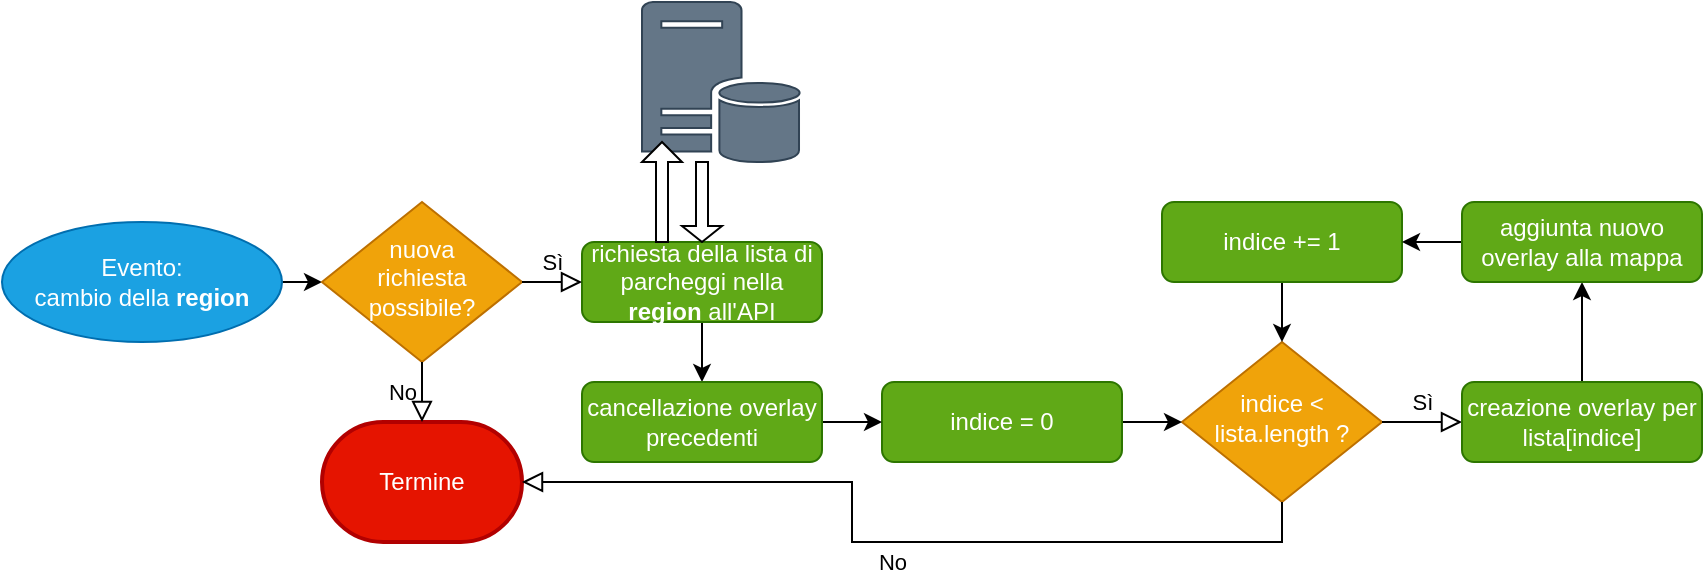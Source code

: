 <mxfile version="13.3.5" type="device"><diagram id="C5RBs43oDa-KdzZeNtuy" name="Page-1"><mxGraphModel dx="946" dy="927" grid="1" gridSize="10" guides="1" tooltips="1" connect="1" arrows="1" fold="1" page="1" pageScale="1" pageWidth="827" pageHeight="1169" math="0" shadow="0"><root><mxCell id="WIyWlLk6GJQsqaUBKTNV-0"/><mxCell id="WIyWlLk6GJQsqaUBKTNV-1" parent="WIyWlLk6GJQsqaUBKTNV-0"/><mxCell id="g-PUserO_oCZNJ0hFiCU-12" style="edgeStyle=orthogonalEdgeStyle;rounded=0;orthogonalLoop=1;jettySize=auto;html=1;exitX=0.5;exitY=1;exitDx=0;exitDy=0;entryX=0.5;entryY=0;entryDx=0;entryDy=0;" edge="1" parent="WIyWlLk6GJQsqaUBKTNV-1" source="AGf0pGyurC--cD6sBLmf-0" target="g-PUserO_oCZNJ0hFiCU-11"><mxGeometry relative="1" as="geometry"/></mxCell><mxCell id="AGf0pGyurC--cD6sBLmf-0" value="richiesta della lista di parcheggi nella &lt;b&gt;region&lt;/b&gt; all'API" style="rounded=1;whiteSpace=wrap;html=1;fontSize=12;glass=0;strokeWidth=1;shadow=0;fillColor=#60a917;strokeColor=#2D7600;fontColor=#ffffff;" parent="WIyWlLk6GJQsqaUBKTNV-1" vertex="1"><mxGeometry x="300" y="120" width="120" height="40" as="geometry"/></mxCell><mxCell id="WIyWlLk6GJQsqaUBKTNV-6" value="indice &amp;lt; lista.length ?" style="rhombus;whiteSpace=wrap;html=1;shadow=0;fontFamily=Helvetica;fontSize=12;align=center;strokeWidth=1;spacing=6;spacingTop=-4;fillColor=#f0a30a;strokeColor=#BD7000;fontColor=#ffffff;" parent="WIyWlLk6GJQsqaUBKTNV-1" vertex="1"><mxGeometry x="600" y="170" width="100" height="80" as="geometry"/></mxCell><mxCell id="g-PUserO_oCZNJ0hFiCU-10" style="edgeStyle=orthogonalEdgeStyle;rounded=0;orthogonalLoop=1;jettySize=auto;html=1;exitX=1;exitY=0.5;exitDx=0;exitDy=0;entryX=0;entryY=0.5;entryDx=0;entryDy=0;" edge="1" parent="WIyWlLk6GJQsqaUBKTNV-1" source="AGf0pGyurC--cD6sBLmf-4" target="g-PUserO_oCZNJ0hFiCU-7"><mxGeometry relative="1" as="geometry"/></mxCell><mxCell id="AGf0pGyurC--cD6sBLmf-4" value="&lt;span style=&quot;color: rgb(255 , 255 , 255)&quot;&gt;Evento:&lt;/span&gt;&lt;br style=&quot;color: rgb(255 , 255 , 255)&quot;&gt;&lt;span style=&quot;color: rgb(255 , 255 , 255)&quot;&gt;cambio della &lt;b&gt;region&lt;/b&gt;&lt;/span&gt;" style="ellipse;whiteSpace=wrap;html=1;rounded=1;shadow=0;glass=0;fillColor=#1ba1e2;strokeColor=#006EAF;fontColor=#ffffff;" parent="WIyWlLk6GJQsqaUBKTNV-1" vertex="1"><mxGeometry x="10" y="110" width="140" height="60" as="geometry"/></mxCell><mxCell id="AGf0pGyurC--cD6sBLmf-21" style="edgeStyle=orthogonalEdgeStyle;rounded=0;orthogonalLoop=1;jettySize=auto;html=1;" parent="WIyWlLk6GJQsqaUBKTNV-1" source="AGf0pGyurC--cD6sBLmf-19" target="WIyWlLk6GJQsqaUBKTNV-6" edge="1"><mxGeometry relative="1" as="geometry"/></mxCell><mxCell id="AGf0pGyurC--cD6sBLmf-19" value="indice = 0" style="rounded=1;whiteSpace=wrap;html=1;fontSize=12;glass=0;strokeWidth=1;shadow=0;fillColor=#60a917;strokeColor=#2D7600;fontColor=#ffffff;" parent="WIyWlLk6GJQsqaUBKTNV-1" vertex="1"><mxGeometry x="450" y="190" width="120" height="40" as="geometry"/></mxCell><mxCell id="AGf0pGyurC--cD6sBLmf-30" value="Sì" style="edgeStyle=orthogonalEdgeStyle;rounded=0;html=1;jettySize=auto;orthogonalLoop=1;fontSize=11;endArrow=block;endFill=0;endSize=8;strokeWidth=1;shadow=0;labelBackgroundColor=none;exitX=1;exitY=0.5;exitDx=0;exitDy=0;entryX=0;entryY=0.5;entryDx=0;entryDy=0;" parent="WIyWlLk6GJQsqaUBKTNV-1" source="WIyWlLk6GJQsqaUBKTNV-6" target="g-PUserO_oCZNJ0hFiCU-18" edge="1"><mxGeometry y="10" relative="1" as="geometry"><mxPoint as="offset"/><mxPoint x="760" y="130" as="sourcePoint"/><mxPoint x="730" y="210" as="targetPoint"/></mxGeometry></mxCell><mxCell id="AGf0pGyurC--cD6sBLmf-37" style="edgeStyle=orthogonalEdgeStyle;rounded=0;orthogonalLoop=1;jettySize=auto;html=1;entryX=0.5;entryY=0;entryDx=0;entryDy=0;exitX=0.5;exitY=1;exitDx=0;exitDy=0;" parent="WIyWlLk6GJQsqaUBKTNV-1" source="g-PUserO_oCZNJ0hFiCU-20" target="WIyWlLk6GJQsqaUBKTNV-6" edge="1"><mxGeometry relative="1" as="geometry"><mxPoint x="650" y="120" as="sourcePoint"/></mxGeometry></mxCell><mxCell id="g-PUserO_oCZNJ0hFiCU-2" value="" style="pointerEvents=1;shadow=0;dashed=0;html=1;strokeColor=#314354;fillColor=#647687;labelPosition=center;verticalLabelPosition=bottom;verticalAlign=top;outlineConnect=0;align=center;shape=mxgraph.office.servers.database_server;fontColor=#ffffff;" vertex="1" parent="WIyWlLk6GJQsqaUBKTNV-1"><mxGeometry x="330" width="80" height="80" as="geometry"/></mxCell><mxCell id="g-PUserO_oCZNJ0hFiCU-4" value="" style="shape=singleArrow;direction=north;whiteSpace=wrap;html=1;strokeColor=#000000;" vertex="1" parent="WIyWlLk6GJQsqaUBKTNV-1"><mxGeometry x="330" y="70" width="20" height="50" as="geometry"/></mxCell><mxCell id="g-PUserO_oCZNJ0hFiCU-5" value="" style="shape=singleArrow;direction=south;whiteSpace=wrap;html=1;strokeColor=#000000;" vertex="1" parent="WIyWlLk6GJQsqaUBKTNV-1"><mxGeometry x="350" y="80" width="20" height="40" as="geometry"/></mxCell><mxCell id="g-PUserO_oCZNJ0hFiCU-7" value="nuova&lt;br&gt;richiesta possibile?" style="rhombus;whiteSpace=wrap;html=1;shadow=0;fontFamily=Helvetica;fontSize=12;align=center;strokeWidth=1;spacing=6;spacingTop=-4;fillColor=#f0a30a;strokeColor=#BD7000;fontColor=#ffffff;" vertex="1" parent="WIyWlLk6GJQsqaUBKTNV-1"><mxGeometry x="170" y="100" width="100" height="80" as="geometry"/></mxCell><mxCell id="g-PUserO_oCZNJ0hFiCU-9" value="Sì" style="edgeStyle=orthogonalEdgeStyle;rounded=0;html=1;jettySize=auto;orthogonalLoop=1;fontSize=11;endArrow=block;endFill=0;endSize=8;strokeWidth=1;shadow=0;labelBackgroundColor=none;exitX=1;exitY=0.5;exitDx=0;exitDy=0;entryX=0;entryY=0.5;entryDx=0;entryDy=0;" edge="1" parent="WIyWlLk6GJQsqaUBKTNV-1" source="g-PUserO_oCZNJ0hFiCU-7" target="AGf0pGyurC--cD6sBLmf-0"><mxGeometry y="10" relative="1" as="geometry"><mxPoint as="offset"/><mxPoint x="270" y="170" as="sourcePoint"/><mxPoint x="310" y="170" as="targetPoint"/></mxGeometry></mxCell><mxCell id="g-PUserO_oCZNJ0hFiCU-13" style="edgeStyle=orthogonalEdgeStyle;rounded=0;orthogonalLoop=1;jettySize=auto;html=1;exitX=1;exitY=0.5;exitDx=0;exitDy=0;entryX=0;entryY=0.5;entryDx=0;entryDy=0;" edge="1" parent="WIyWlLk6GJQsqaUBKTNV-1" source="g-PUserO_oCZNJ0hFiCU-11" target="AGf0pGyurC--cD6sBLmf-19"><mxGeometry relative="1" as="geometry"/></mxCell><mxCell id="g-PUserO_oCZNJ0hFiCU-11" value="cancellazione overlay precedenti" style="rounded=1;whiteSpace=wrap;html=1;fontSize=12;glass=0;strokeWidth=1;shadow=0;fillColor=#60a917;strokeColor=#2D7600;fontColor=#ffffff;" vertex="1" parent="WIyWlLk6GJQsqaUBKTNV-1"><mxGeometry x="300" y="190" width="120" height="40" as="geometry"/></mxCell><mxCell id="g-PUserO_oCZNJ0hFiCU-14" value="Termine" style="strokeWidth=2;html=1;shape=mxgraph.flowchart.terminator;whiteSpace=wrap;fillColor=#e51400;strokeColor=#B20000;fontColor=#ffffff;" vertex="1" parent="WIyWlLk6GJQsqaUBKTNV-1"><mxGeometry x="170" y="210" width="100" height="60" as="geometry"/></mxCell><mxCell id="g-PUserO_oCZNJ0hFiCU-16" value="No" style="edgeStyle=orthogonalEdgeStyle;rounded=0;html=1;jettySize=auto;orthogonalLoop=1;fontSize=11;endArrow=block;endFill=0;endSize=8;strokeWidth=1;shadow=0;labelBackgroundColor=none;entryX=0.5;entryY=0;entryDx=0;entryDy=0;entryPerimeter=0;" edge="1" parent="WIyWlLk6GJQsqaUBKTNV-1" source="g-PUserO_oCZNJ0hFiCU-7" target="g-PUserO_oCZNJ0hFiCU-14"><mxGeometry y="10" relative="1" as="geometry"><mxPoint as="offset"/><mxPoint x="230" y="190" as="sourcePoint"/><mxPoint x="260" y="190" as="targetPoint"/></mxGeometry></mxCell><mxCell id="g-PUserO_oCZNJ0hFiCU-17" value="No" style="edgeStyle=orthogonalEdgeStyle;rounded=0;html=1;jettySize=auto;orthogonalLoop=1;fontSize=11;endArrow=block;endFill=0;endSize=8;strokeWidth=1;shadow=0;labelBackgroundColor=none;entryX=1;entryY=0.5;entryDx=0;entryDy=0;entryPerimeter=0;exitX=0.5;exitY=1;exitDx=0;exitDy=0;" edge="1" parent="WIyWlLk6GJQsqaUBKTNV-1" source="WIyWlLk6GJQsqaUBKTNV-6" target="g-PUserO_oCZNJ0hFiCU-14"><mxGeometry y="10" relative="1" as="geometry"><mxPoint as="offset"/><mxPoint x="590" y="300" as="sourcePoint"/><mxPoint x="590" y="330" as="targetPoint"/></mxGeometry></mxCell><mxCell id="g-PUserO_oCZNJ0hFiCU-22" style="edgeStyle=orthogonalEdgeStyle;rounded=0;orthogonalLoop=1;jettySize=auto;html=1;entryX=0.5;entryY=1;entryDx=0;entryDy=0;" edge="1" parent="WIyWlLk6GJQsqaUBKTNV-1" source="g-PUserO_oCZNJ0hFiCU-18" target="g-PUserO_oCZNJ0hFiCU-21"><mxGeometry relative="1" as="geometry"/></mxCell><mxCell id="g-PUserO_oCZNJ0hFiCU-18" value="creazione overlay per&lt;br&gt;lista[indice]" style="rounded=1;whiteSpace=wrap;html=1;fontSize=12;glass=0;strokeWidth=1;shadow=0;fillColor=#60a917;strokeColor=#2D7600;fontColor=#ffffff;" vertex="1" parent="WIyWlLk6GJQsqaUBKTNV-1"><mxGeometry x="740" y="190" width="120" height="40" as="geometry"/></mxCell><mxCell id="g-PUserO_oCZNJ0hFiCU-20" value="indice += 1" style="rounded=1;whiteSpace=wrap;html=1;fontSize=12;glass=0;strokeWidth=1;shadow=0;fillColor=#60a917;strokeColor=#2D7600;fontColor=#ffffff;" vertex="1" parent="WIyWlLk6GJQsqaUBKTNV-1"><mxGeometry x="590" y="100" width="120" height="40" as="geometry"/></mxCell><mxCell id="g-PUserO_oCZNJ0hFiCU-23" style="edgeStyle=orthogonalEdgeStyle;rounded=0;orthogonalLoop=1;jettySize=auto;html=1;entryX=1;entryY=0.5;entryDx=0;entryDy=0;" edge="1" parent="WIyWlLk6GJQsqaUBKTNV-1" source="g-PUserO_oCZNJ0hFiCU-21" target="g-PUserO_oCZNJ0hFiCU-20"><mxGeometry relative="1" as="geometry"/></mxCell><mxCell id="g-PUserO_oCZNJ0hFiCU-21" value="aggiunta nuovo overlay alla mappa" style="rounded=1;whiteSpace=wrap;html=1;fontSize=12;glass=0;strokeWidth=1;shadow=0;fillColor=#60a917;strokeColor=#2D7600;fontColor=#ffffff;" vertex="1" parent="WIyWlLk6GJQsqaUBKTNV-1"><mxGeometry x="740" y="100" width="120" height="40" as="geometry"/></mxCell></root></mxGraphModel></diagram></mxfile>